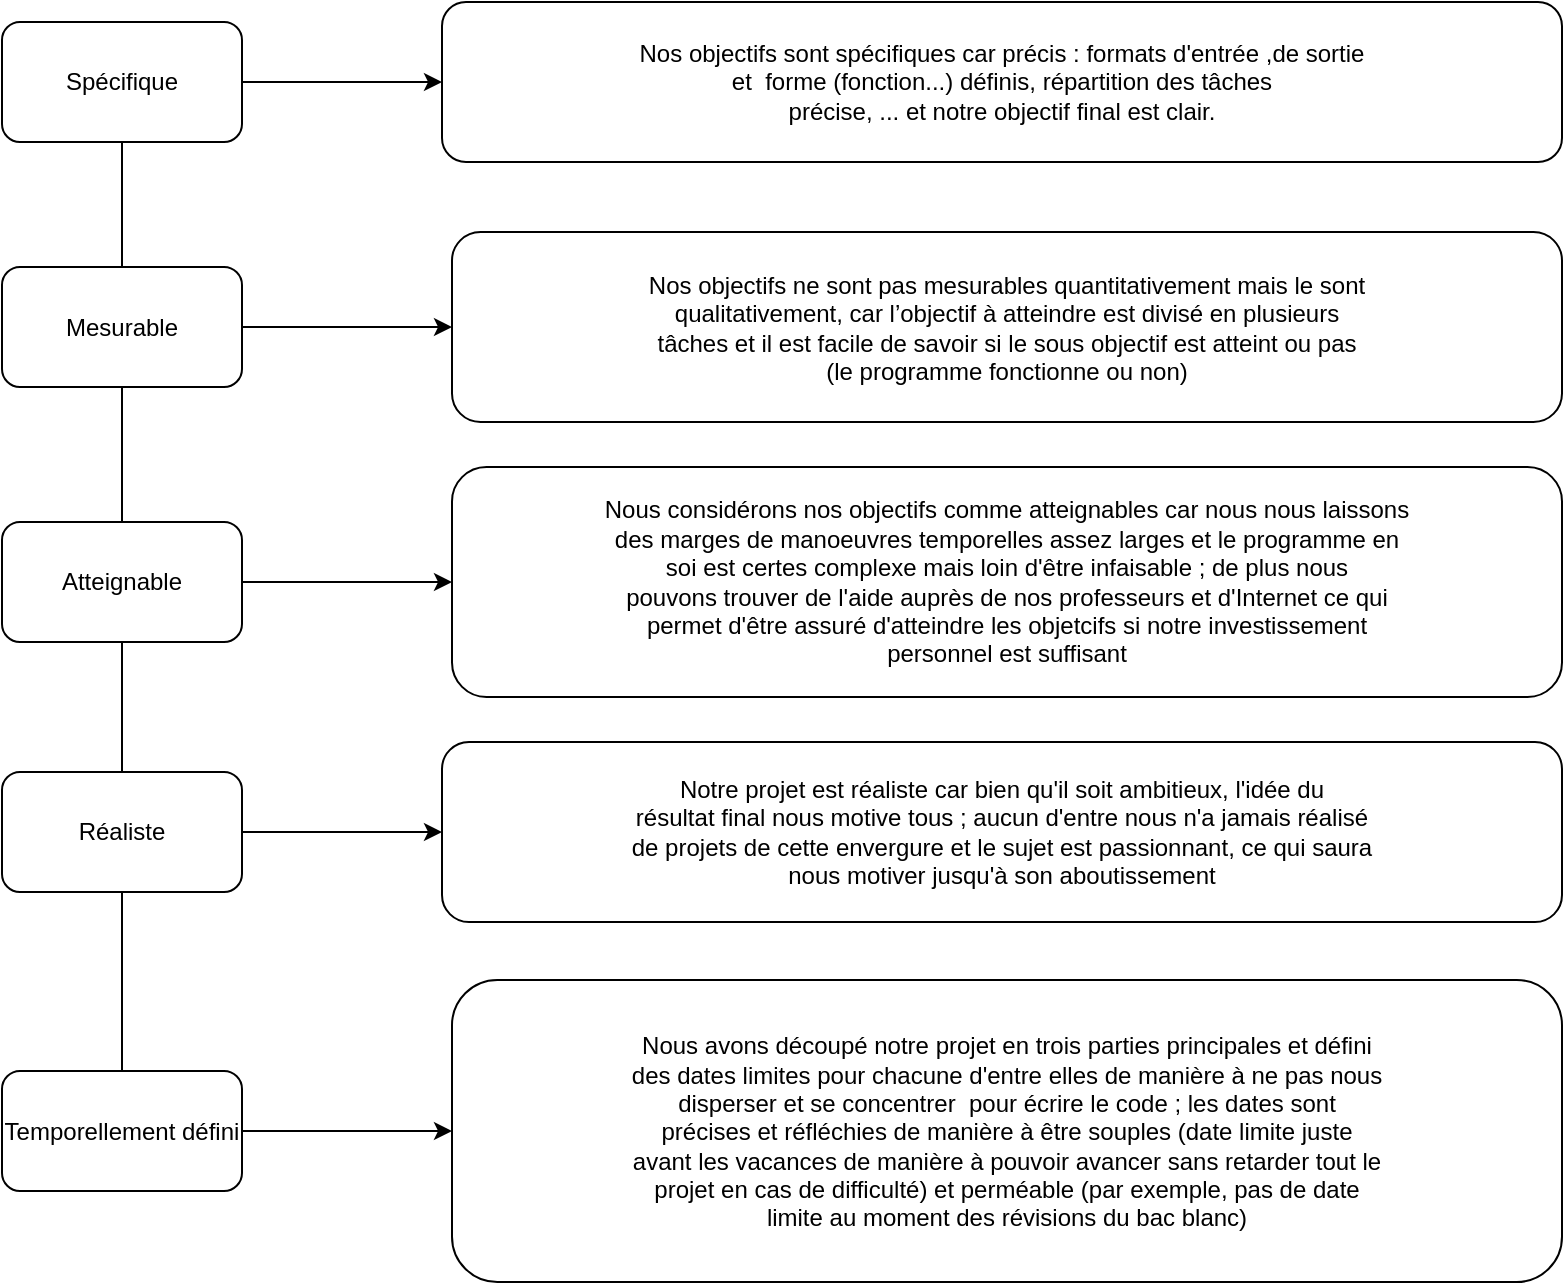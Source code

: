 <mxfile version="12.5.6"><diagram id="lp2OIh20S_TGRAfZOCU2" name="Page-1"><mxGraphModel dx="1315" dy="808" grid="1" gridSize="10" guides="1" tooltips="1" connect="1" arrows="1" fold="1" page="1" pageScale="1" pageWidth="827" pageHeight="1169" math="0" shadow="0"><root><mxCell id="0"/><mxCell id="1" parent="0"/><mxCell id="ids3oSt1LgpJyqMXsc14-31" style="edgeStyle=orthogonalEdgeStyle;rounded=0;orthogonalLoop=1;jettySize=auto;html=1;entryX=0;entryY=0.5;entryDx=0;entryDy=0;" parent="1" source="ids3oSt1LgpJyqMXsc14-1" target="ids3oSt1LgpJyqMXsc14-25" edge="1"><mxGeometry relative="1" as="geometry"/></mxCell><mxCell id="ids3oSt1LgpJyqMXsc14-1" value="Spécifique" style="rounded=1;whiteSpace=wrap;html=1;" parent="1" vertex="1"><mxGeometry x="20" y="20" width="120" height="60" as="geometry"/></mxCell><mxCell id="ids3oSt1LgpJyqMXsc14-32" style="edgeStyle=orthogonalEdgeStyle;rounded=0;orthogonalLoop=1;jettySize=auto;html=1;entryX=0;entryY=0.5;entryDx=0;entryDy=0;" parent="1" source="ids3oSt1LgpJyqMXsc14-2" target="ids3oSt1LgpJyqMXsc14-26" edge="1"><mxGeometry relative="1" as="geometry"/></mxCell><mxCell id="ids3oSt1LgpJyqMXsc14-2" value="Mesurable" style="rounded=1;whiteSpace=wrap;html=1;" parent="1" vertex="1"><mxGeometry x="20" y="142.5" width="120" height="60" as="geometry"/></mxCell><mxCell id="ids3oSt1LgpJyqMXsc14-33" style="edgeStyle=orthogonalEdgeStyle;rounded=0;orthogonalLoop=1;jettySize=auto;html=1;entryX=0;entryY=0.5;entryDx=0;entryDy=0;" parent="1" source="ids3oSt1LgpJyqMXsc14-3" target="ids3oSt1LgpJyqMXsc14-27" edge="1"><mxGeometry relative="1" as="geometry"/></mxCell><mxCell id="ids3oSt1LgpJyqMXsc14-3" value="Atteignable" style="rounded=1;whiteSpace=wrap;html=1;" parent="1" vertex="1"><mxGeometry x="20" y="270" width="120" height="60" as="geometry"/></mxCell><mxCell id="ids3oSt1LgpJyqMXsc14-35" style="edgeStyle=orthogonalEdgeStyle;rounded=0;orthogonalLoop=1;jettySize=auto;html=1;entryX=0;entryY=0.5;entryDx=0;entryDy=0;" parent="1" source="ids3oSt1LgpJyqMXsc14-4" target="ids3oSt1LgpJyqMXsc14-28" edge="1"><mxGeometry relative="1" as="geometry"/></mxCell><mxCell id="ids3oSt1LgpJyqMXsc14-4" value="Réaliste" style="rounded=1;whiteSpace=wrap;html=1;" parent="1" vertex="1"><mxGeometry x="20" y="395" width="120" height="60" as="geometry"/></mxCell><mxCell id="ids3oSt1LgpJyqMXsc14-36" style="edgeStyle=orthogonalEdgeStyle;rounded=0;orthogonalLoop=1;jettySize=auto;html=1;" parent="1" source="ids3oSt1LgpJyqMXsc14-5" target="ids3oSt1LgpJyqMXsc14-30" edge="1"><mxGeometry relative="1" as="geometry"/></mxCell><mxCell id="ids3oSt1LgpJyqMXsc14-5" value="Temporellement défini" style="rounded=1;whiteSpace=wrap;html=1;" parent="1" vertex="1"><mxGeometry x="20" y="544.5" width="120" height="60" as="geometry"/></mxCell><mxCell id="ids3oSt1LgpJyqMXsc14-10" value="" style="endArrow=none;html=1;exitX=0.5;exitY=0;exitDx=0;exitDy=0;" parent="1" source="ids3oSt1LgpJyqMXsc14-2" target="ids3oSt1LgpJyqMXsc14-1" edge="1"><mxGeometry width="50" height="50" relative="1" as="geometry"><mxPoint x="20" y="710" as="sourcePoint"/><mxPoint x="70" y="660" as="targetPoint"/></mxGeometry></mxCell><mxCell id="ids3oSt1LgpJyqMXsc14-11" value="" style="endArrow=none;html=1;entryX=0.5;entryY=0;entryDx=0;entryDy=0;exitX=0.5;exitY=1;exitDx=0;exitDy=0;" parent="1" source="ids3oSt1LgpJyqMXsc14-2" target="ids3oSt1LgpJyqMXsc14-3" edge="1"><mxGeometry width="50" height="50" relative="1" as="geometry"><mxPoint x="80" y="240" as="sourcePoint"/><mxPoint x="90" y="320" as="targetPoint"/></mxGeometry></mxCell><mxCell id="ids3oSt1LgpJyqMXsc14-12" value="" style="endArrow=none;html=1;exitX=0.5;exitY=0;exitDx=0;exitDy=0;entryX=0.5;entryY=1;entryDx=0;entryDy=0;" parent="1" source="ids3oSt1LgpJyqMXsc14-4" target="ids3oSt1LgpJyqMXsc14-3" edge="1"><mxGeometry width="50" height="50" relative="1" as="geometry"><mxPoint x="100" y="180" as="sourcePoint"/><mxPoint x="100" y="100" as="targetPoint"/></mxGeometry></mxCell><mxCell id="ids3oSt1LgpJyqMXsc14-13" value="" style="endArrow=none;html=1;exitX=0.5;exitY=0;exitDx=0;exitDy=0;" parent="1" source="ids3oSt1LgpJyqMXsc14-5" target="ids3oSt1LgpJyqMXsc14-4" edge="1"><mxGeometry width="50" height="50" relative="1" as="geometry"><mxPoint x="110" y="190" as="sourcePoint"/><mxPoint x="110" y="110" as="targetPoint"/></mxGeometry></mxCell><mxCell id="ids3oSt1LgpJyqMXsc14-25" value="Nos objectifs sont spécifiques car précis : formats d'entrée ,de sortie &lt;br&gt;et&amp;nbsp; forme (fonction...) définis, répartition des tâches &lt;br&gt;précise, ... et notre objectif final est clair." style="rounded=1;whiteSpace=wrap;html=1;" parent="1" vertex="1"><mxGeometry x="240" y="10" width="560" height="80" as="geometry"/></mxCell><mxCell id="ids3oSt1LgpJyqMXsc14-26" value="Nos objectifs ne sont pas mesurables quantitativement mais le sont &lt;br&gt;qualitativement, car l’objectif à atteindre est divisé en plusieurs &lt;br&gt;tâches et il est facile de savoir si le sous objectif est atteint ou pas&lt;br&gt; (le programme fonctionne ou non)" style="rounded=1;whiteSpace=wrap;html=1;" parent="1" vertex="1"><mxGeometry x="245" y="125" width="555" height="95" as="geometry"/></mxCell><mxCell id="ids3oSt1LgpJyqMXsc14-27" value="Nous considérons nos objectifs comme atteignables car nous nous laissons&lt;br&gt; des marges de manoeuvres temporelles assez larges et le programme en &lt;br&gt;soi est certes complexe mais loin d'être infaisable ; de plus nous &lt;br&gt;pouvons trouver de l'aide auprès de nos professeurs et d'Internet ce qui&lt;br&gt; permet d'être assuré d'atteindre les objetcifs si notre investissement&lt;br&gt; personnel est suffisant" style="rounded=1;whiteSpace=wrap;html=1;" parent="1" vertex="1"><mxGeometry x="245" y="242.5" width="555" height="115" as="geometry"/></mxCell><mxCell id="ids3oSt1LgpJyqMXsc14-28" value="Notre projet est réaliste car bien qu'il soit ambitieux, l'idée du &lt;br/&gt;résultat final nous motive tous ; aucun d'entre nous n'a jamais réalisé &lt;br/&gt;de projets de cette envergure et le sujet est passionnant, ce qui saura &lt;br/&gt;nous motiver jusqu'à son aboutissement " style="rounded=1;whiteSpace=wrap;html=1;" parent="1" vertex="1"><mxGeometry x="240" y="380" width="560" height="90" as="geometry"/></mxCell><mxCell id="ids3oSt1LgpJyqMXsc14-30" value="Nous avons découpé notre projet en trois parties principales et défini &lt;br/&gt;des dates limites pour chacune d'entre elles de manière à ne pas nous &lt;br/&gt;disperser et se concentrer&amp;nbsp; pour écrire le code ; les dates sont &lt;br/&gt;précises et réfléchies de manière à être souples (date limite juste &lt;br/&gt;avant les vacances de manière à pouvoir avancer sans retarder tout le &lt;br/&gt;projet en cas de difficulté) et perméable (par exemple, pas de date &lt;br/&gt;limite au moment des révisions du bac blanc)" style="rounded=1;whiteSpace=wrap;html=1;" parent="1" vertex="1"><mxGeometry x="245" y="499" width="555" height="151" as="geometry"/></mxCell></root></mxGraphModel></diagram></mxfile>